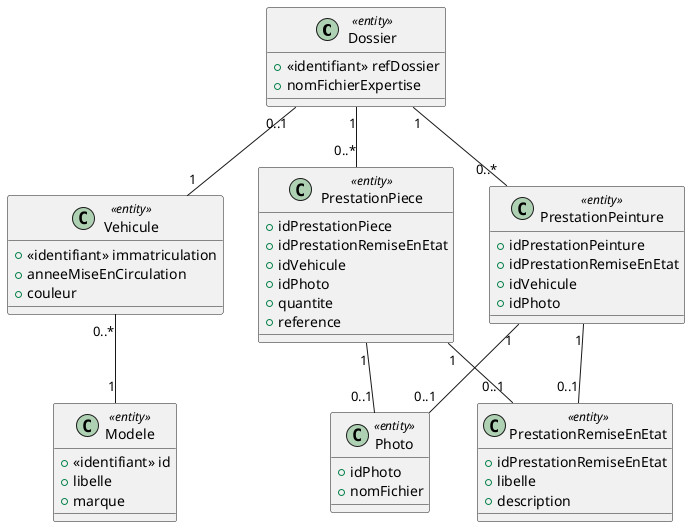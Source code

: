 @startuml

class Dossier <<entity>> {
    + <<identifiant>> refDossier
    + nomFichierExpertise
}

class Vehicule <<entity>> {
    + <<identifiant>> immatriculation
    + anneeMiseEnCirculation
    + couleur
}

class Modele <<entity>> {
    + <<identifiant>> id
    + libelle
    + marque
}

class PrestationRemiseEnEtat <<entity>> {
    + idPrestationRemiseEnEtat
    + libelle
    + description
}

class Photo <<entity>> {
    + idPhoto
    + nomFichier
}

class PrestationPeinture <<entity>> {
    + idPrestationPeinture
    + idPrestationRemiseEnEtat
    + idVehicule
    + idPhoto
}

class PrestationPiece <<entity>> {
    + idPrestationPiece
    + idPrestationRemiseEnEtat
    + idVehicule
    + idPhoto
    + quantite
    + reference
}

Dossier "0..1" -- "1" Vehicule
Vehicule "0..*" -- "1" Modele
Dossier "1" -- "0..*" PrestationPeinture
Dossier "1" -- "0..*" PrestationPiece
PrestationPeinture "1" -- "0..1" Photo
PrestationPiece "1" -- "0..1" Photo
PrestationPeinture "1" -- "0..1" PrestationRemiseEnEtat
PrestationPiece "1" -- "0..1" PrestationRemiseEnEtat

@enduml